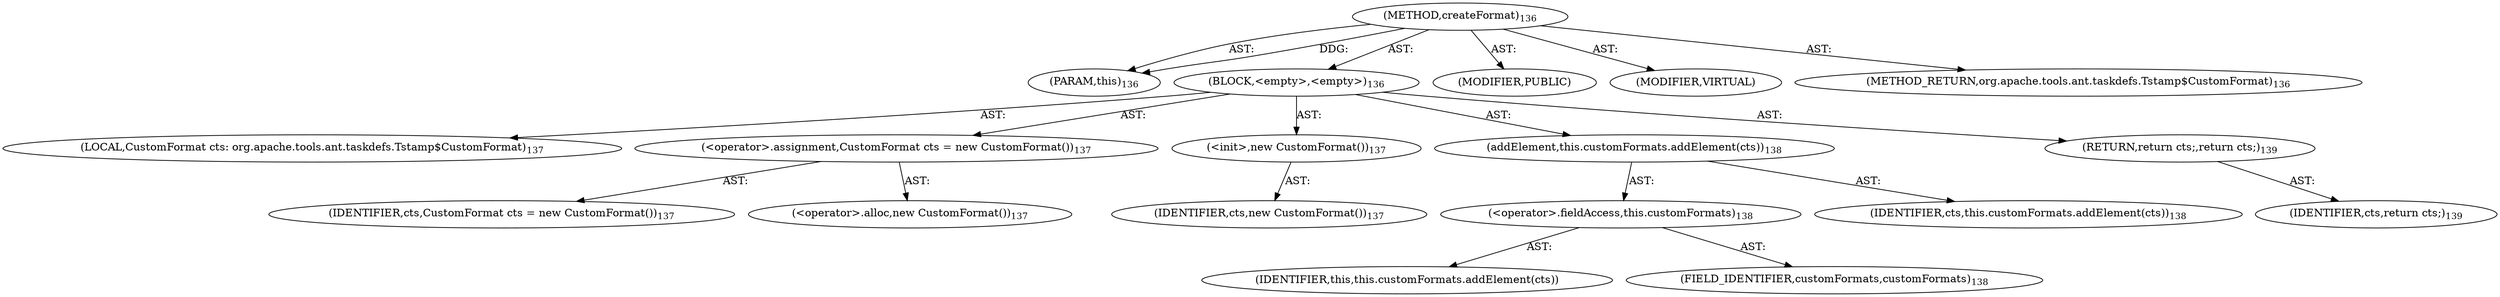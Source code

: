 digraph "createFormat" {  
"111669149698" [label = <(METHOD,createFormat)<SUB>136</SUB>> ]
"115964117005" [label = <(PARAM,this)<SUB>136</SUB>> ]
"25769803783" [label = <(BLOCK,&lt;empty&gt;,&lt;empty&gt;)<SUB>136</SUB>> ]
"94489280519" [label = <(LOCAL,CustomFormat cts: org.apache.tools.ant.taskdefs.Tstamp$CustomFormat)<SUB>137</SUB>> ]
"30064771112" [label = <(&lt;operator&gt;.assignment,CustomFormat cts = new CustomFormat())<SUB>137</SUB>> ]
"68719476782" [label = <(IDENTIFIER,cts,CustomFormat cts = new CustomFormat())<SUB>137</SUB>> ]
"30064771113" [label = <(&lt;operator&gt;.alloc,new CustomFormat())<SUB>137</SUB>> ]
"30064771114" [label = <(&lt;init&gt;,new CustomFormat())<SUB>137</SUB>> ]
"68719476783" [label = <(IDENTIFIER,cts,new CustomFormat())<SUB>137</SUB>> ]
"30064771115" [label = <(addElement,this.customFormats.addElement(cts))<SUB>138</SUB>> ]
"30064771116" [label = <(&lt;operator&gt;.fieldAccess,this.customFormats)<SUB>138</SUB>> ]
"68719476784" [label = <(IDENTIFIER,this,this.customFormats.addElement(cts))> ]
"55834574853" [label = <(FIELD_IDENTIFIER,customFormats,customFormats)<SUB>138</SUB>> ]
"68719476785" [label = <(IDENTIFIER,cts,this.customFormats.addElement(cts))<SUB>138</SUB>> ]
"146028888064" [label = <(RETURN,return cts;,return cts;)<SUB>139</SUB>> ]
"68719476786" [label = <(IDENTIFIER,cts,return cts;)<SUB>139</SUB>> ]
"133143986182" [label = <(MODIFIER,PUBLIC)> ]
"133143986183" [label = <(MODIFIER,VIRTUAL)> ]
"128849018882" [label = <(METHOD_RETURN,org.apache.tools.ant.taskdefs.Tstamp$CustomFormat)<SUB>136</SUB>> ]
  "111669149698" -> "115964117005"  [ label = "AST: "] 
  "111669149698" -> "25769803783"  [ label = "AST: "] 
  "111669149698" -> "133143986182"  [ label = "AST: "] 
  "111669149698" -> "133143986183"  [ label = "AST: "] 
  "111669149698" -> "128849018882"  [ label = "AST: "] 
  "25769803783" -> "94489280519"  [ label = "AST: "] 
  "25769803783" -> "30064771112"  [ label = "AST: "] 
  "25769803783" -> "30064771114"  [ label = "AST: "] 
  "25769803783" -> "30064771115"  [ label = "AST: "] 
  "25769803783" -> "146028888064"  [ label = "AST: "] 
  "30064771112" -> "68719476782"  [ label = "AST: "] 
  "30064771112" -> "30064771113"  [ label = "AST: "] 
  "30064771114" -> "68719476783"  [ label = "AST: "] 
  "30064771115" -> "30064771116"  [ label = "AST: "] 
  "30064771115" -> "68719476785"  [ label = "AST: "] 
  "30064771116" -> "68719476784"  [ label = "AST: "] 
  "30064771116" -> "55834574853"  [ label = "AST: "] 
  "146028888064" -> "68719476786"  [ label = "AST: "] 
  "111669149698" -> "115964117005"  [ label = "DDG: "] 
}
